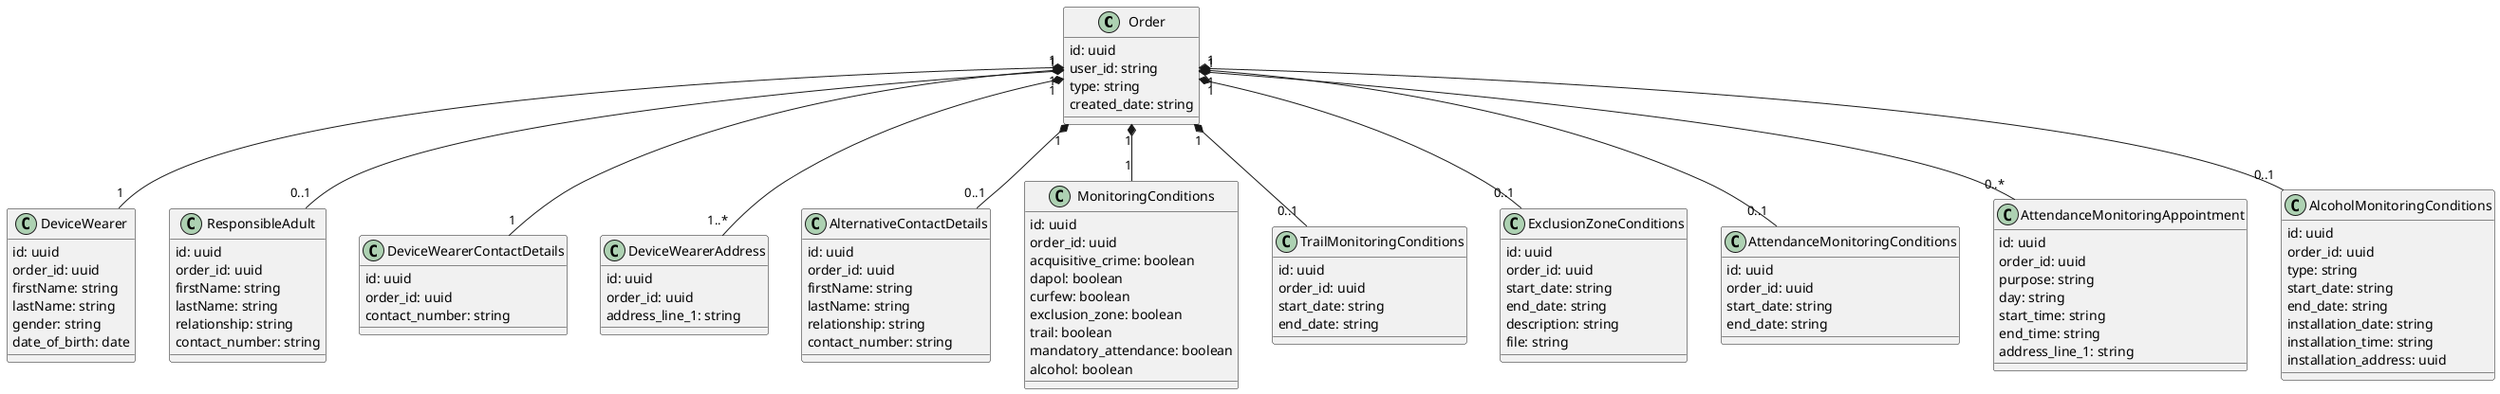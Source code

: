 @startuml
class Order {
  id: uuid
  user_id: string
  type: string
  created_date: string
}

class DeviceWearer {
   id: uuid
   order_id: uuid
   firstName: string
   lastName: string
   gender: string
   date_of_birth: date
}

class ResponsibleAdult {
    id: uuid
    order_id: uuid
    firstName: string
    lastName: string
    relationship: string
    contact_number: string
}

class DeviceWearerContactDetails {
    id: uuid
    order_id: uuid
    contact_number: string
}

class DeviceWearerAddress {
    id: uuid
    order_id: uuid
    address_line_1: string
    'Add additional attributes
}

class AlternativeContactDetails {
    id: uuid
    order_id: uuid
    firstName: string
    lastName: string
    relationship: string
    contact_number: string
}

class MonitoringConditions {
    id: uuid
    order_id: uuid
    acquisitive_crime: boolean
    dapol: boolean
    curfew: boolean
    exclusion_zone: boolean
    trail: boolean
    mandatory_attendance: boolean
    alcohol: boolean
}

class TrailMonitoringConditions {
    id: uuid
    order_id: uuid
    start_date: string
    end_date: string
}

class ExclusionZoneConditions {
    id: uuid
    order_id: uuid
    start_date: string
    end_date: string
    description: string
    'Assume path to S3?
    file: string
}

class AttendanceMonitoringConditions {
    id: uuid
    order_id: uuid
    start_date: string
    end_date: string
}

class AttendanceMonitoringAppointment {
    id: uuid
    order_id: uuid
    purpose: string
    day: string
    start_time: string
    end_time: string
    address_line_1: string
    'Add additional address attributes
}

class AlcoholMonitoringConditions {
    id: uuid
    order_id: uuid
    type: string
    start_date: string
    end_date: string
    installation_date: string
    installation_time: string
    'Foreign key to DeviceWearerAddress?
    installation_address: uuid
}

Order "1" *-- "1" DeviceWearer
Order "1" *-- "1" DeviceWearerContactDetails
Order "1" *-- "0..1" ResponsibleAdult
Order "1" *-- "0..1" AlternativeContactDetails
Order "1" *-- "1..*" DeviceWearerAddress
Order "1" *-- "1" MonitoringConditions
Order "1" *-- "0..1" TrailMonitoringConditions
Order "1" *-- "0..1" ExclusionZoneConditions
Order "1" *-- "0..1" AttendanceMonitoringConditions
Order "1" *-- "0..*" AttendanceMonitoringAppointment
Order "1" *-- "0..1" AlcoholMonitoringConditions


@enduml